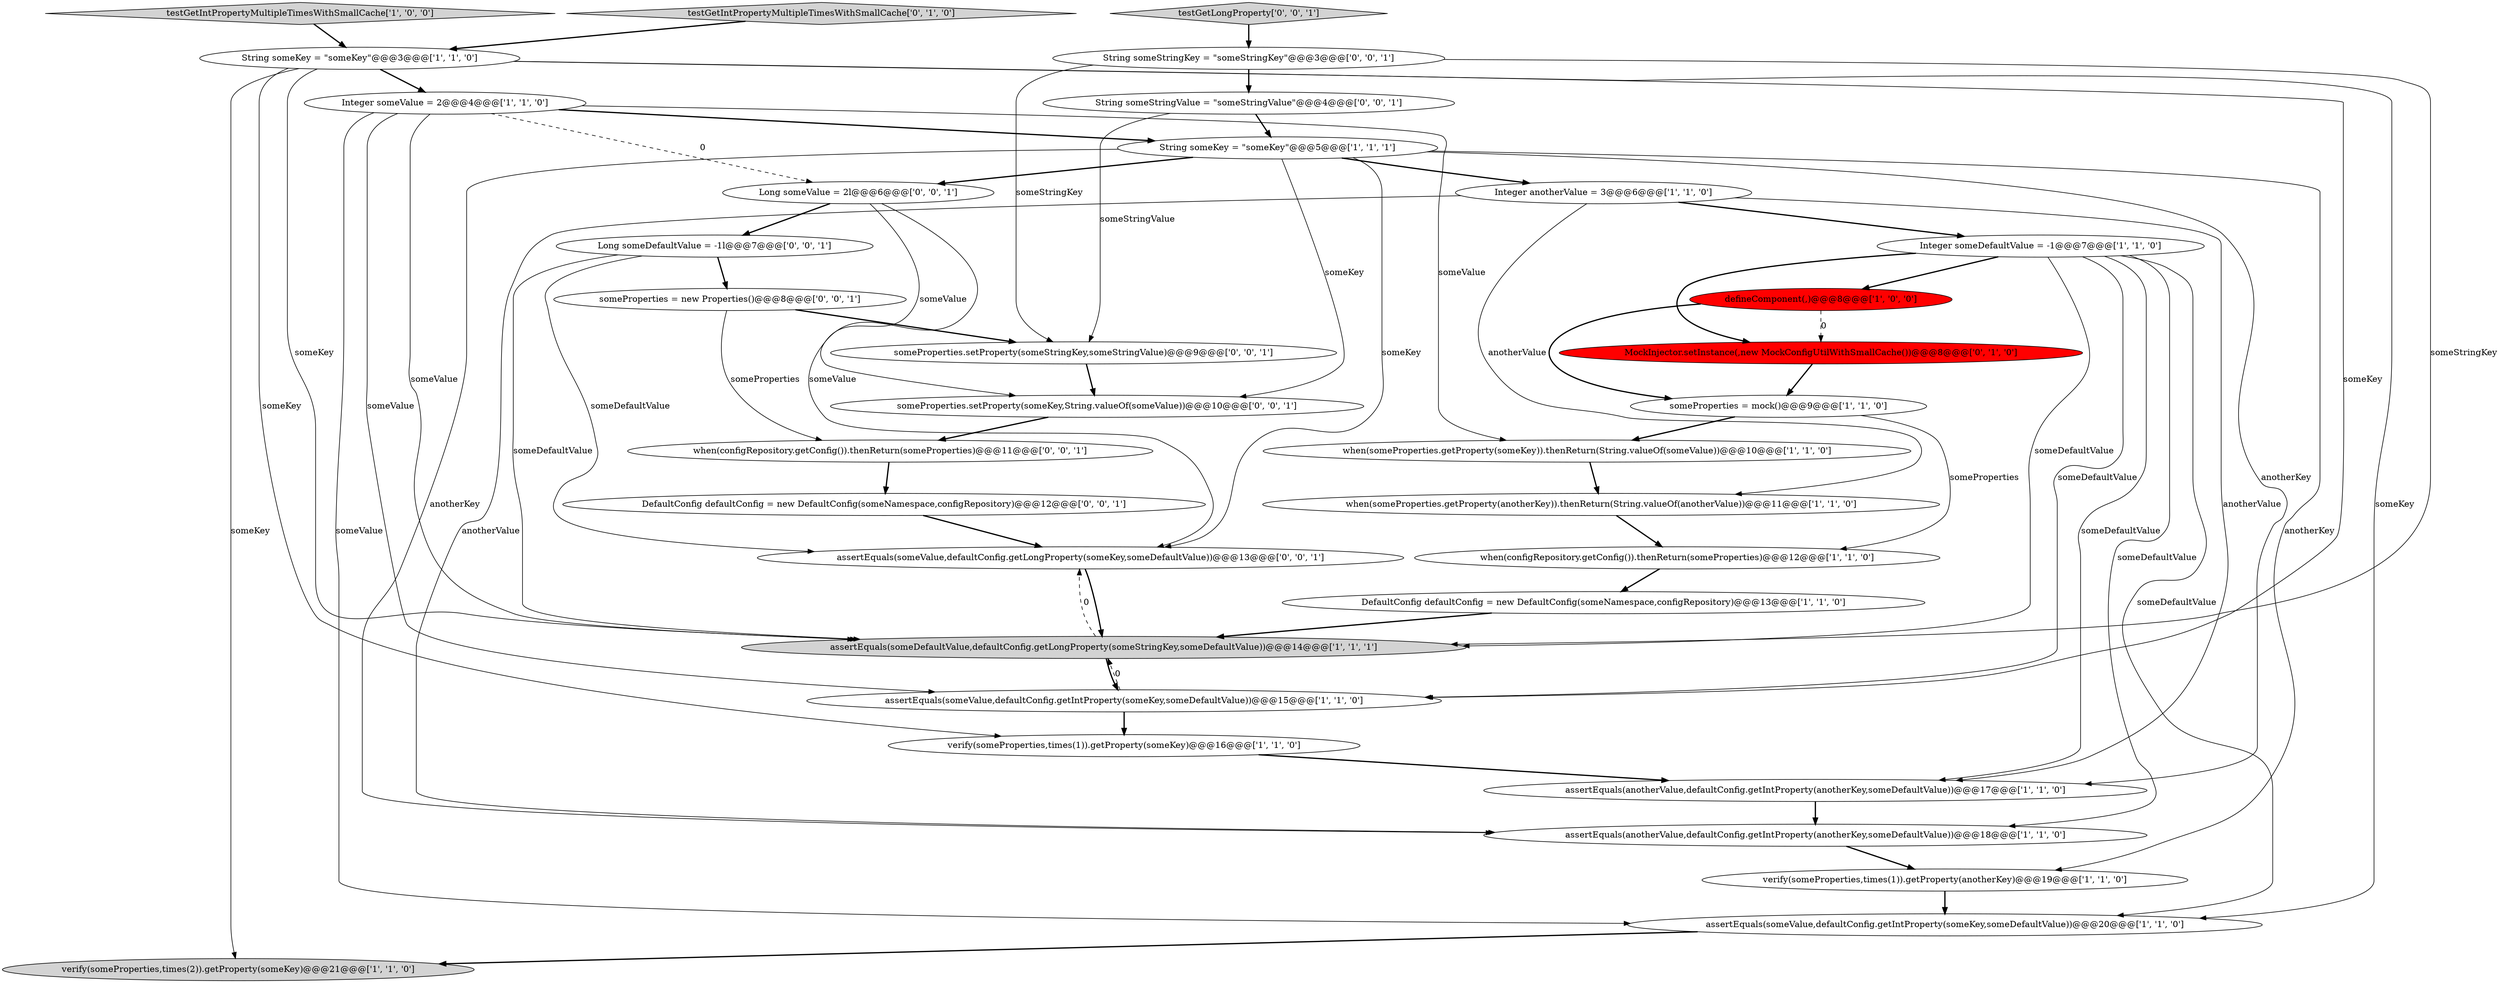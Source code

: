 digraph {
22 [style = filled, label = "String someStringValue = \"someStringValue\"@@@4@@@['0', '0', '1']", fillcolor = white, shape = ellipse image = "AAA0AAABBB3BBB"];
31 [style = filled, label = "when(configRepository.getConfig()).thenReturn(someProperties)@@@11@@@['0', '0', '1']", fillcolor = white, shape = ellipse image = "AAA0AAABBB3BBB"];
19 [style = filled, label = "String someKey = \"someKey\"@@@3@@@['1', '1', '0']", fillcolor = white, shape = ellipse image = "AAA0AAABBB1BBB"];
3 [style = filled, label = "Integer anotherValue = 3@@@6@@@['1', '1', '0']", fillcolor = white, shape = ellipse image = "AAA0AAABBB1BBB"];
0 [style = filled, label = "Integer someValue = 2@@@4@@@['1', '1', '0']", fillcolor = white, shape = ellipse image = "AAA0AAABBB1BBB"];
4 [style = filled, label = "when(configRepository.getConfig()).thenReturn(someProperties)@@@12@@@['1', '1', '0']", fillcolor = white, shape = ellipse image = "AAA0AAABBB1BBB"];
30 [style = filled, label = "someProperties.setProperty(someStringKey,someStringValue)@@@9@@@['0', '0', '1']", fillcolor = white, shape = ellipse image = "AAA0AAABBB3BBB"];
13 [style = filled, label = "defineComponent(,)@@@8@@@['1', '0', '0']", fillcolor = red, shape = ellipse image = "AAA1AAABBB1BBB"];
12 [style = filled, label = "assertEquals(anotherValue,defaultConfig.getIntProperty(anotherKey,someDefaultValue))@@@17@@@['1', '1', '0']", fillcolor = white, shape = ellipse image = "AAA0AAABBB1BBB"];
23 [style = filled, label = "someProperties.setProperty(someKey,String.valueOf(someValue))@@@10@@@['0', '0', '1']", fillcolor = white, shape = ellipse image = "AAA0AAABBB3BBB"];
5 [style = filled, label = "verify(someProperties,times(1)).getProperty(someKey)@@@16@@@['1', '1', '0']", fillcolor = white, shape = ellipse image = "AAA0AAABBB1BBB"];
9 [style = filled, label = "assertEquals(someValue,defaultConfig.getIntProperty(someKey,someDefaultValue))@@@20@@@['1', '1', '0']", fillcolor = white, shape = ellipse image = "AAA0AAABBB1BBB"];
17 [style = filled, label = "someProperties = mock()@@@9@@@['1', '1', '0']", fillcolor = white, shape = ellipse image = "AAA0AAABBB1BBB"];
6 [style = filled, label = "when(someProperties.getProperty(anotherKey)).thenReturn(String.valueOf(anotherValue))@@@11@@@['1', '1', '0']", fillcolor = white, shape = ellipse image = "AAA0AAABBB1BBB"];
26 [style = filled, label = "Long someValue = 2l@@@6@@@['0', '0', '1']", fillcolor = white, shape = ellipse image = "AAA0AAABBB3BBB"];
15 [style = filled, label = "String someKey = \"someKey\"@@@5@@@['1', '1', '1']", fillcolor = white, shape = ellipse image = "AAA0AAABBB1BBB"];
7 [style = filled, label = "assertEquals(anotherValue,defaultConfig.getIntProperty(anotherKey,someDefaultValue))@@@18@@@['1', '1', '0']", fillcolor = white, shape = ellipse image = "AAA0AAABBB1BBB"];
21 [style = filled, label = "testGetIntPropertyMultipleTimesWithSmallCache['0', '1', '0']", fillcolor = lightgray, shape = diamond image = "AAA0AAABBB2BBB"];
28 [style = filled, label = "someProperties = new Properties()@@@8@@@['0', '0', '1']", fillcolor = white, shape = ellipse image = "AAA0AAABBB3BBB"];
1 [style = filled, label = "verify(someProperties,times(2)).getProperty(someKey)@@@21@@@['1', '1', '0']", fillcolor = lightgray, shape = ellipse image = "AAA0AAABBB1BBB"];
27 [style = filled, label = "String someStringKey = \"someStringKey\"@@@3@@@['0', '0', '1']", fillcolor = white, shape = ellipse image = "AAA0AAABBB3BBB"];
10 [style = filled, label = "assertEquals(someDefaultValue,defaultConfig.getLongProperty(someStringKey,someDefaultValue))@@@14@@@['1', '1', '1']", fillcolor = lightgray, shape = ellipse image = "AAA0AAABBB1BBB"];
11 [style = filled, label = "testGetIntPropertyMultipleTimesWithSmallCache['1', '0', '0']", fillcolor = lightgray, shape = diamond image = "AAA0AAABBB1BBB"];
8 [style = filled, label = "verify(someProperties,times(1)).getProperty(anotherKey)@@@19@@@['1', '1', '0']", fillcolor = white, shape = ellipse image = "AAA0AAABBB1BBB"];
20 [style = filled, label = "MockInjector.setInstance(,new MockConfigUtilWithSmallCache())@@@8@@@['0', '1', '0']", fillcolor = red, shape = ellipse image = "AAA1AAABBB2BBB"];
25 [style = filled, label = "DefaultConfig defaultConfig = new DefaultConfig(someNamespace,configRepository)@@@12@@@['0', '0', '1']", fillcolor = white, shape = ellipse image = "AAA0AAABBB3BBB"];
29 [style = filled, label = "testGetLongProperty['0', '0', '1']", fillcolor = lightgray, shape = diamond image = "AAA0AAABBB3BBB"];
14 [style = filled, label = "assertEquals(someValue,defaultConfig.getIntProperty(someKey,someDefaultValue))@@@15@@@['1', '1', '0']", fillcolor = white, shape = ellipse image = "AAA0AAABBB1BBB"];
32 [style = filled, label = "assertEquals(someValue,defaultConfig.getLongProperty(someKey,someDefaultValue))@@@13@@@['0', '0', '1']", fillcolor = white, shape = ellipse image = "AAA0AAABBB3BBB"];
18 [style = filled, label = "when(someProperties.getProperty(someKey)).thenReturn(String.valueOf(someValue))@@@10@@@['1', '1', '0']", fillcolor = white, shape = ellipse image = "AAA0AAABBB1BBB"];
24 [style = filled, label = "Long someDefaultValue = -1l@@@7@@@['0', '0', '1']", fillcolor = white, shape = ellipse image = "AAA0AAABBB3BBB"];
2 [style = filled, label = "Integer someDefaultValue = -1@@@7@@@['1', '1', '0']", fillcolor = white, shape = ellipse image = "AAA0AAABBB1BBB"];
16 [style = filled, label = "DefaultConfig defaultConfig = new DefaultConfig(someNamespace,configRepository)@@@13@@@['1', '1', '0']", fillcolor = white, shape = ellipse image = "AAA0AAABBB1BBB"];
23->31 [style = bold, label=""];
24->28 [style = bold, label=""];
19->9 [style = solid, label="someKey"];
2->20 [style = bold, label=""];
20->17 [style = bold, label=""];
22->15 [style = bold, label=""];
31->25 [style = bold, label=""];
15->7 [style = solid, label="anotherKey"];
15->32 [style = solid, label="someKey"];
21->19 [style = bold, label=""];
28->30 [style = bold, label=""];
24->10 [style = solid, label="someDefaultValue"];
10->14 [style = bold, label=""];
16->10 [style = bold, label=""];
26->32 [style = solid, label="someValue"];
22->30 [style = solid, label="someStringValue"];
13->20 [style = dashed, label="0"];
26->23 [style = solid, label="someValue"];
30->23 [style = bold, label=""];
25->32 [style = bold, label=""];
15->23 [style = solid, label="someKey"];
19->10 [style = solid, label="someKey"];
17->4 [style = solid, label="someProperties"];
3->12 [style = solid, label="anotherValue"];
2->10 [style = solid, label="someDefaultValue"];
0->26 [style = dashed, label="0"];
2->9 [style = solid, label="someDefaultValue"];
11->19 [style = bold, label=""];
15->3 [style = bold, label=""];
7->8 [style = bold, label=""];
27->22 [style = bold, label=""];
26->24 [style = bold, label=""];
0->10 [style = solid, label="someValue"];
32->10 [style = bold, label=""];
12->7 [style = bold, label=""];
0->15 [style = bold, label=""];
15->12 [style = solid, label="anotherKey"];
19->0 [style = bold, label=""];
2->14 [style = solid, label="someDefaultValue"];
15->26 [style = bold, label=""];
2->13 [style = bold, label=""];
2->12 [style = solid, label="someDefaultValue"];
27->10 [style = solid, label="someStringKey"];
6->4 [style = bold, label=""];
13->17 [style = bold, label=""];
29->27 [style = bold, label=""];
19->5 [style = solid, label="someKey"];
3->7 [style = solid, label="anotherValue"];
0->14 [style = solid, label="someValue"];
3->2 [style = bold, label=""];
10->32 [style = dashed, label="0"];
5->12 [style = bold, label=""];
18->6 [style = bold, label=""];
2->7 [style = solid, label="someDefaultValue"];
15->8 [style = solid, label="anotherKey"];
14->10 [style = dashed, label="0"];
19->1 [style = solid, label="someKey"];
0->18 [style = solid, label="someValue"];
0->9 [style = solid, label="someValue"];
8->9 [style = bold, label=""];
3->6 [style = solid, label="anotherValue"];
28->31 [style = solid, label="someProperties"];
24->32 [style = solid, label="someDefaultValue"];
19->14 [style = solid, label="someKey"];
9->1 [style = bold, label=""];
17->18 [style = bold, label=""];
4->16 [style = bold, label=""];
27->30 [style = solid, label="someStringKey"];
14->5 [style = bold, label=""];
}
